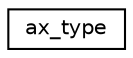 digraph "Graphical Class Hierarchy"
{
 // INTERACTIVE_SVG=YES
 // LATEX_PDF_SIZE
  edge [fontname="Helvetica",fontsize="10",labelfontname="Helvetica",labelfontsize="10"];
  node [fontname="Helvetica",fontsize="10",shape=record];
  rankdir="LR";
  Node0 [label="ax_type",height=0.2,width=0.4,color="black", fillcolor="white", style="filled",URL="$structfms__io__mod_1_1ax__type.html",tooltip=" "];
}
